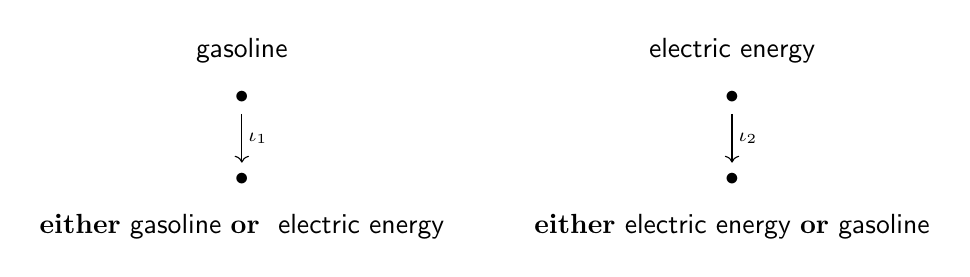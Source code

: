 \begin{tikzcd}
\textsf{gasoline}&\textsf{electric}\ \textsf{energy}\\[-15pt]
    \bullet \arrow{d}{\iota_1}&\bullet \arrow{d}{\iota_2} \\
    \bullet &\bullet \\[-15pt]
    \textbf{either} \ \textsf{gasoline}\ \textbf{or}\ \ \textsf{electric}\ \textsf{energy} &\textbf{either} \ \textsf{electric} \ \textsf{energy}\ \textbf{or}\ \textsf{gasoline}
\end{tikzcd}